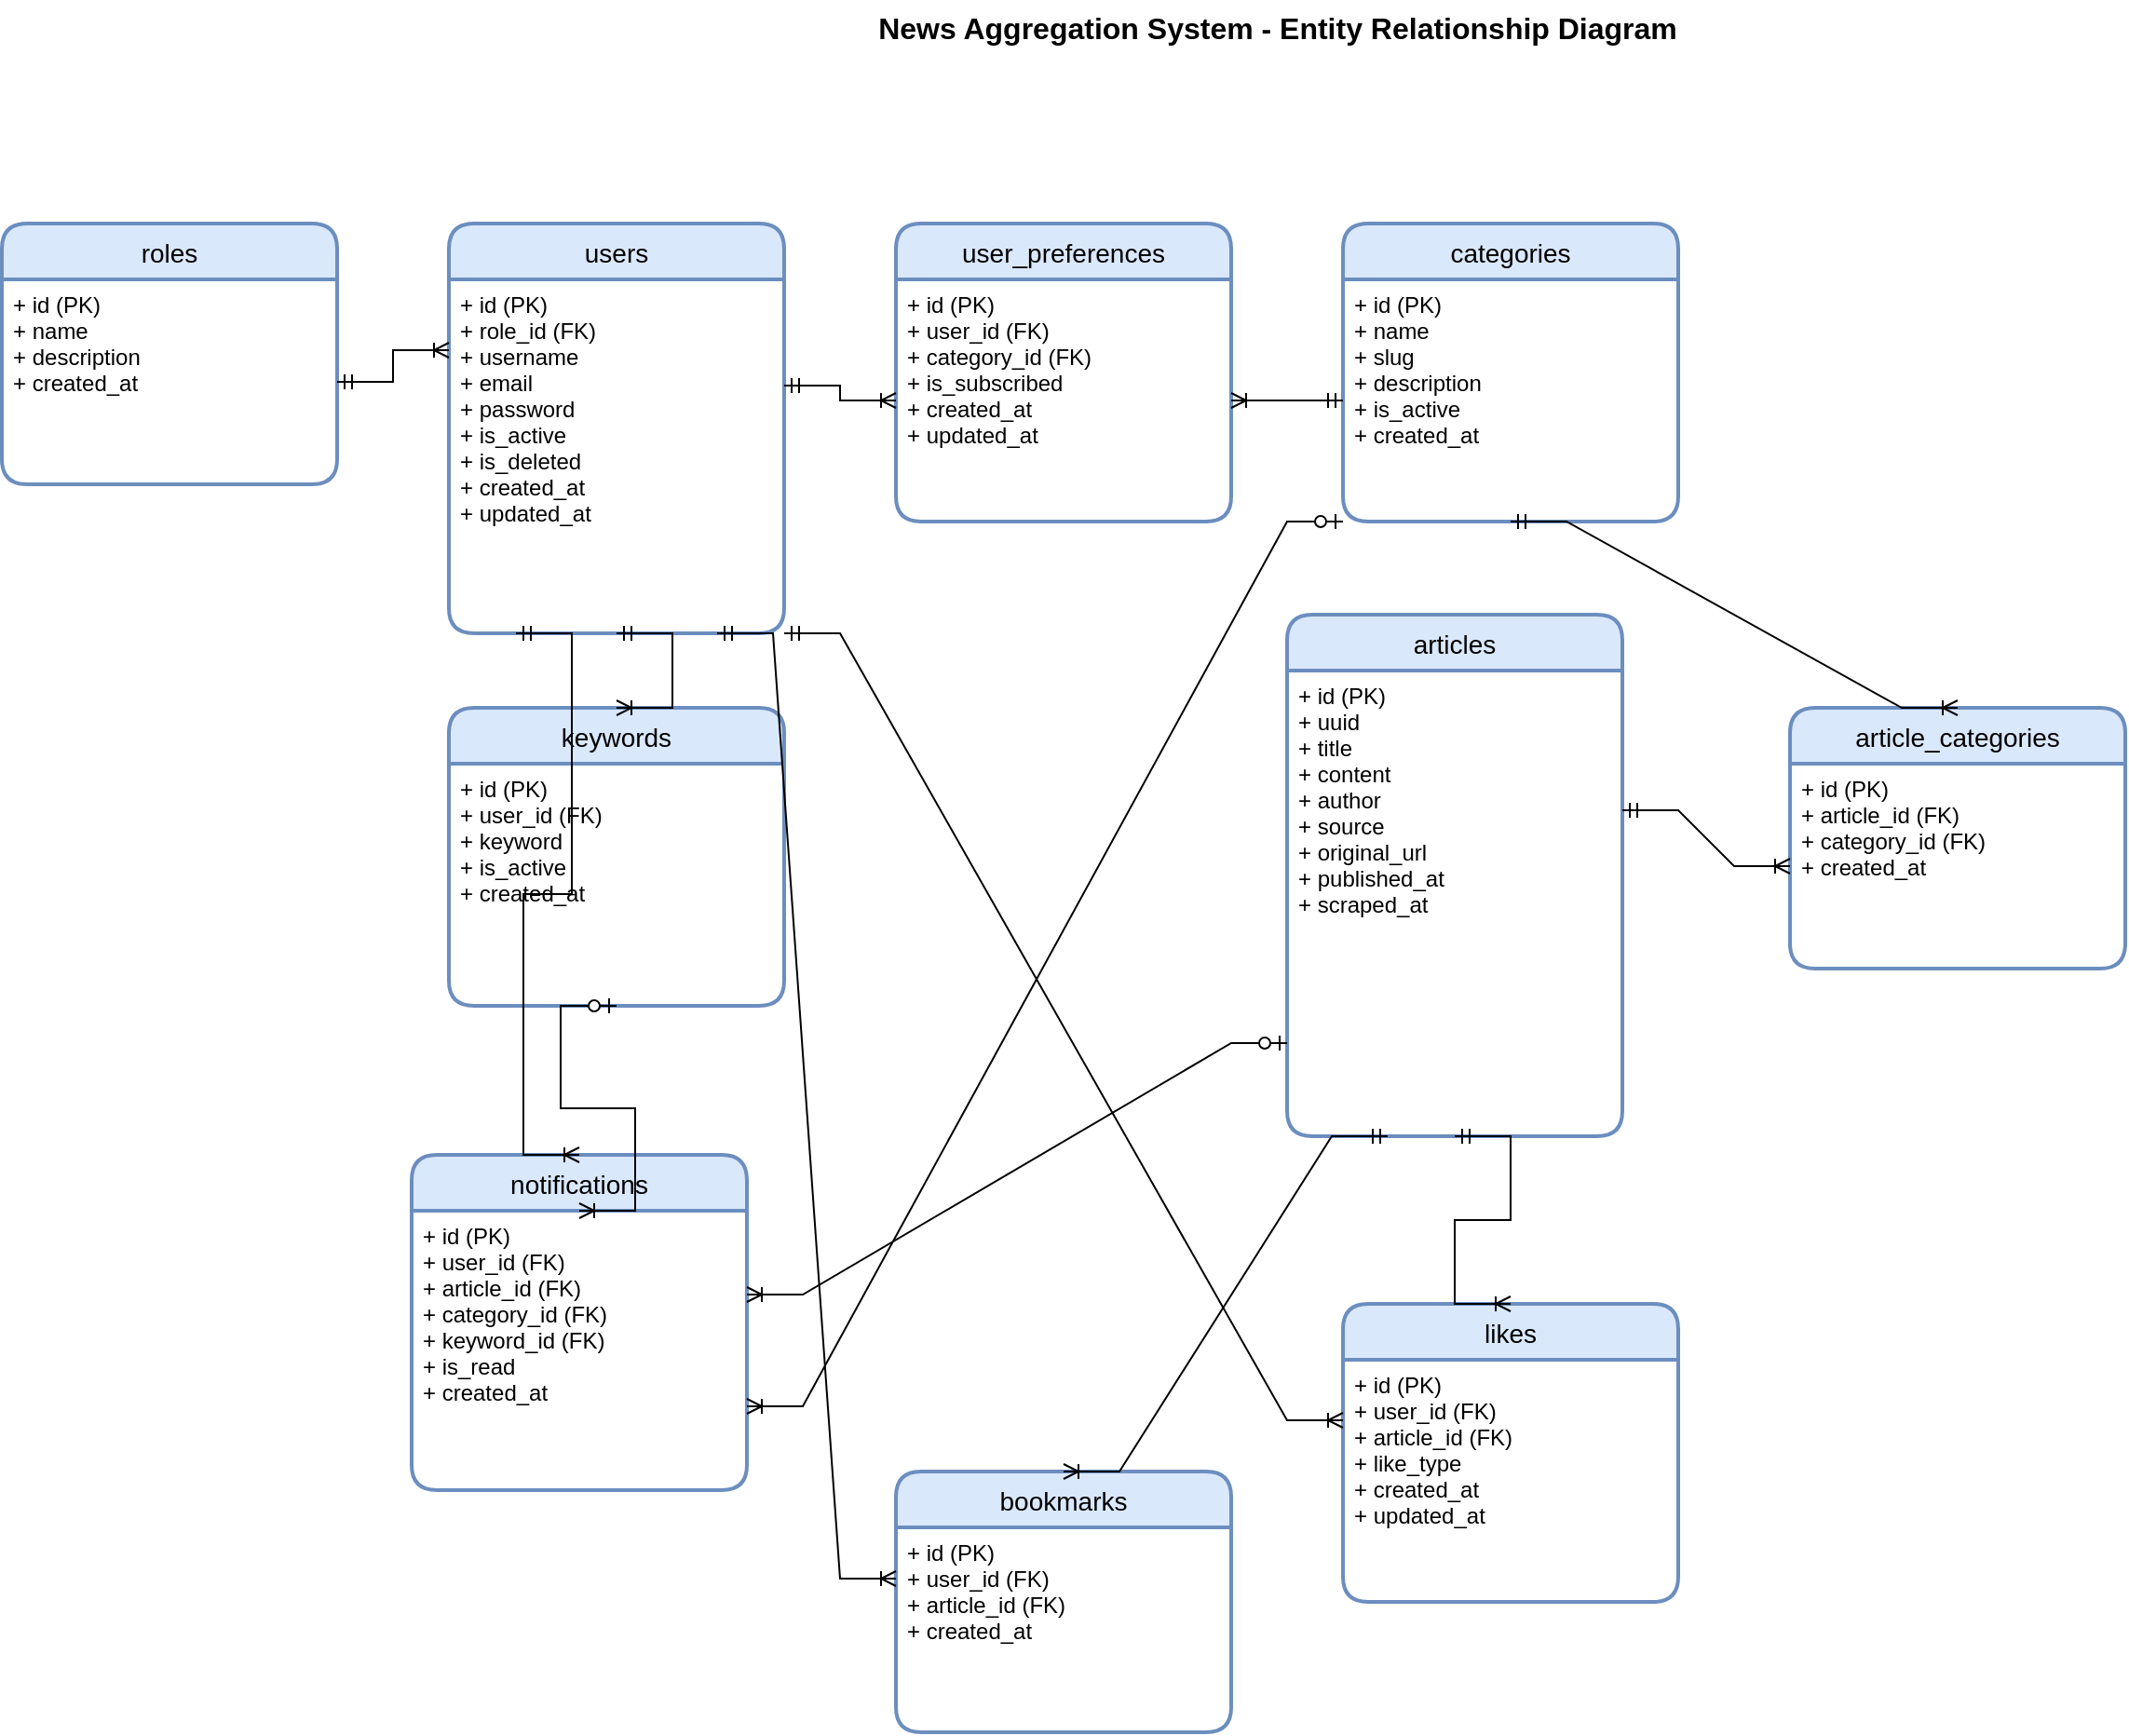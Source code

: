 <mxfile>
    <diagram id="R2lEEEUBdFMjLlhIrx00" name="News Aggregation ER Diagram">
        <mxGraphModel dx="1338" dy="759" grid="1" gridSize="10" guides="1" tooltips="1" connect="1" arrows="1" fold="1" page="1" pageScale="1" pageWidth="1400" pageHeight="1000" background="none" math="0" shadow="0">
            <root>
                <mxCell id="0"/>
                <mxCell id="1" parent="0"/>                <mxCell id="2" value="News Aggregation System - Entity Relationship Diagram" style="text;html=1;strokeColor=none;fillColor=none;align=center;verticalAlign=middle;whiteSpace=wrap;rounded=0;fontSize=16;fontStyle=1" parent="1" vertex="1">
                    <mxGeometry x="400" y="20" width="600" height="30" as="geometry"/>
                </mxCell>
                <mxCell id="roles" value="roles" style="swimlane;childLayout=stackLayout;horizontal=1;startSize=30;horizontalStack=0;rounded=1;fontSize=14;fontStyle=0;strokeWidth=2;resizeParent=0;resizeLast=1;shadow=0;dashed=0;align=center;fillColor=#dae8fc;strokeColor=#6c8ebf;" parent="1" vertex="1">
                    <mxGeometry x="15" y="140" width="180" height="140" as="geometry"/>
                </mxCell>
                <mxCell id="roles_attrs" value="+ id (PK)&#xa;+ name&#xa;+ description&#xa;+ created_at" style="align=left;strokeColor=none;fillColor=none;spacingLeft=4;fontSize=12;verticalAlign=top;resizable=0;rotatable=0;part=1;" parent="roles" vertex="1">
                    <mxGeometry y="30" width="180" height="110" as="geometry"/>
                </mxCell><mxCell id="11" value="users" style="swimlane;childLayout=stackLayout;horizontal=1;startSize=30;horizontalStack=0;rounded=1;fontSize=14;fontStyle=0;strokeWidth=2;resizeParent=0;resizeLast=1;shadow=0;dashed=0;align=center;fillColor=#dae8fc;strokeColor=#6c8ebf;" parent="1" vertex="1">
                    <mxGeometry x="255" y="140" width="180" height="220" as="geometry"/>
                </mxCell>
                <mxCell id="12" value="+ id (PK)&#xa;+ role_id (FK)&#xa;+ username&#xa;+ email&#xa;+ password&#xa;+ is_active&#xa;+ is_deleted&#xa;+ created_at&#xa;+ updated_at" style="align=left;strokeColor=none;fillColor=none;spacingLeft=4;fontSize=12;verticalAlign=top;resizable=0;rotatable=0;part=1;" parent="11" vertex="1">
                    <mxGeometry y="30" width="180" height="190" as="geometry"/>
                </mxCell>
                <mxCell id="21" value="user_preferences" style="swimlane;childLayout=stackLayout;horizontal=1;startSize=30;horizontalStack=0;rounded=1;fontSize=14;fontStyle=0;strokeWidth=2;resizeParent=0;resizeLast=1;shadow=0;dashed=0;align=center;fillColor=#dae8fc;strokeColor=#6c8ebf;" parent="1" vertex="1">
                    <mxGeometry x="495" y="140" width="180" height="160" as="geometry"/>
                </mxCell>
                <mxCell id="22" value="+ id (PK)&#xa;+ user_id (FK)&#xa;+ category_id (FK)&#xa;+ is_subscribed&#xa;+ created_at&#xa;+ updated_at" style="align=left;strokeColor=none;fillColor=none;spacingLeft=4;fontSize=12;verticalAlign=top;resizable=0;rotatable=0;part=1;" parent="21" vertex="1">
                    <mxGeometry y="30" width="180" height="130" as="geometry"/>
                </mxCell>
                <mxCell id="13" value="categories" style="swimlane;childLayout=stackLayout;horizontal=1;startSize=30;horizontalStack=0;rounded=1;fontSize=14;fontStyle=0;strokeWidth=2;resizeParent=0;resizeLast=1;shadow=0;dashed=0;align=center;fillColor=#dae8fc;strokeColor=#6c8ebf;" parent="1" vertex="1">
                    <mxGeometry x="735" y="140" width="180" height="160" as="geometry"/>
                </mxCell>
                <mxCell id="14" value="+ id (PK)&#xa;+ name&#xa;+ slug&#xa;+ description&#xa;+ is_active&#xa;+ created_at" style="align=left;strokeColor=none;fillColor=none;spacingLeft=4;fontSize=12;verticalAlign=top;resizable=0;rotatable=0;part=1;" parent="13" vertex="1">
                    <mxGeometry y="30" width="180" height="130" as="geometry"/>
                </mxCell>
                <mxCell id="27" value="keywords" style="swimlane;childLayout=stackLayout;horizontal=1;startSize=30;horizontalStack=0;rounded=1;fontSize=14;fontStyle=0;strokeWidth=2;resizeParent=0;resizeLast=1;shadow=0;dashed=0;align=center;fillColor=#dae8fc;strokeColor=#6c8ebf;" parent="1" vertex="1">
                    <mxGeometry x="255" y="400" width="180" height="160" as="geometry"/>
                </mxCell>
                <mxCell id="28" value="+ id (PK)&#xa;+ user_id (FK)&#xa;+ keyword&#xa;+ is_active&#xa;+ created_at" style="align=left;strokeColor=none;fillColor=none;spacingLeft=4;fontSize=12;verticalAlign=top;resizable=0;rotatable=0;part=1;" parent="27" vertex="1">
                    <mxGeometry y="30" width="180" height="130" as="geometry"/>
                </mxCell>
                <mxCell id="17" value="articles" style="swimlane;childLayout=stackLayout;horizontal=1;startSize=30;horizontalStack=0;rounded=1;fontSize=14;fontStyle=0;strokeWidth=2;resizeParent=0;resizeLast=1;shadow=0;dashed=0;align=center;fillColor=#dae8fc;strokeColor=#6c8ebf;" parent="1" vertex="1">
                    <mxGeometry x="705" y="350" width="180" height="280" as="geometry"/>
                </mxCell>                <mxCell id="18" value="+ id (PK)&#xa;+ uuid&#xa;+ title&#xa;+ content&#xa;+ author&#xa;+ source&#xa;+ original_url&#xa;+ published_at&#xa;+ scraped_at" style="align=left;strokeColor=none;fillColor=none;spacingLeft=4;fontSize=12;verticalAlign=top;resizable=0;rotatable=0;part=1;" parent="17" vertex="1">
                    <mxGeometry y="30" width="180" height="250" as="geometry"/>
                </mxCell>
                <mxCell id="19" value="article_categories" style="swimlane;childLayout=stackLayout;horizontal=1;startSize=30;horizontalStack=0;rounded=1;fontSize=14;fontStyle=0;strokeWidth=2;resizeParent=0;resizeLast=1;shadow=0;dashed=0;align=center;fillColor=#dae8fc;strokeColor=#6c8ebf;" parent="1" vertex="1">
                    <mxGeometry x="975" y="400" width="180" height="140" as="geometry"/>
                </mxCell>
                <mxCell id="20" value="+ id (PK)&#xa;+ article_id (FK)&#xa;+ category_id (FK)&#xa;+ created_at" style="align=left;strokeColor=none;fillColor=none;spacingLeft=4;fontSize=12;verticalAlign=top;resizable=0;rotatable=0;part=1;" parent="19" vertex="1">
                    <mxGeometry y="30" width="180" height="110" as="geometry"/>
                </mxCell>
                <mxCell id="29" value="notifications" style="swimlane;childLayout=stackLayout;horizontal=1;startSize=30;horizontalStack=0;rounded=1;fontSize=14;fontStyle=0;strokeWidth=2;resizeParent=0;resizeLast=1;shadow=0;dashed=0;align=center;fillColor=#dae8fc;strokeColor=#6c8ebf;" parent="1" vertex="1">
                    <mxGeometry x="235" y="640" width="180" height="180" as="geometry"/>
                </mxCell>
                <mxCell id="30" value="+ id (PK)&#xa;+ user_id (FK)&#xa;+ article_id (FK)&#xa;+ category_id (FK)&#xa;+ keyword_id (FK)&#xa;+ is_read&#xa;+ created_at" style="align=left;strokeColor=none;fillColor=none;spacingLeft=4;fontSize=12;verticalAlign=top;resizable=0;rotatable=0;part=1;" parent="29" vertex="1">
                    <mxGeometry y="30" width="180" height="150" as="geometry"/>
                </mxCell>
                <mxCell id="23" value="bookmarks" style="swimlane;childLayout=stackLayout;horizontal=1;startSize=30;horizontalStack=0;rounded=1;fontSize=14;fontStyle=0;strokeWidth=2;resizeParent=0;resizeLast=1;shadow=0;dashed=0;align=center;fillColor=#dae8fc;strokeColor=#6c8ebf;" parent="1" vertex="1">
                    <mxGeometry x="495" y="810" width="180" height="140" as="geometry"/>
                </mxCell>
                <mxCell id="24" value="+ id (PK)&#xa;+ user_id (FK)&#xa;+ article_id (FK)&#xa;+ created_at" style="align=left;strokeColor=none;fillColor=none;spacingLeft=4;fontSize=12;verticalAlign=top;resizable=0;rotatable=0;part=1;" parent="23" vertex="1">
                    <mxGeometry y="30" width="180" height="110" as="geometry"/>
                </mxCell>
                <mxCell id="25" value="likes" style="swimlane;childLayout=stackLayout;horizontal=1;startSize=30;horizontalStack=0;rounded=1;fontSize=14;fontStyle=0;strokeWidth=2;resizeParent=0;resizeLast=1;shadow=0;dashed=0;align=center;fillColor=#dae8fc;strokeColor=#6c8ebf;" parent="1" vertex="1">
                    <mxGeometry x="735" y="720" width="180" height="160" as="geometry"/>
                </mxCell>
                <mxCell id="26" value="+ id (PK)&#xa;+ user_id (FK)&#xa;+ article_id (FK)&#xa;+ like_type&#xa;+ created_at&#xa;+ updated_at" style="align=left;strokeColor=none;fillColor=none;spacingLeft=4;fontSize=12;verticalAlign=top;resizable=0;rotatable=0;part=1;" parent="25" vertex="1">
                    <mxGeometry y="30" width="180" height="130" as="geometry"/>
                </mxCell>                <mxCell id="31" value="" style="edgeStyle=entityRelationEdgeStyle;fontSize=12;html=1;endArrow=ERoneToMany;startArrow=ERmandOne;rounded=0;entryX=0;entryY=0.5;entryDx=0;entryDy=0;exitX=1;exitY=0.3;exitDx=0;exitDy=0;" parent="1" source="12" target="22" edge="1">
                    <mxGeometry width="100" height="100" relative="1" as="geometry">
                        <mxPoint x="445" y="220" as="sourcePoint"/>
                        <mxPoint x="485" y="220" as="targetPoint"/>
                    </mxGeometry>
                </mxCell>
                <mxCell id="roles_users" value="" style="edgeStyle=entityRelationEdgeStyle;fontSize=12;html=1;endArrow=ERoneToMany;startArrow=ERmandOne;rounded=0;exitX=1;exitY=0.5;exitDx=0;exitDy=0;entryX=0;entryY=0.2;entryDx=0;entryDy=0;" parent="1" source="roles_attrs" target="12" edge="1">
                    <mxGeometry width="100" height="100" relative="1" as="geometry">
                        <mxPoint x="205" y="200" as="sourcePoint"/>
                        <mxPoint x="245" y="190" as="targetPoint"/>
                    </mxGeometry>
                </mxCell>
                <mxCell id="32" value="" style="edgeStyle=entityRelationEdgeStyle;fontSize=12;html=1;endArrow=ERoneToMany;startArrow=ERmandOne;rounded=0;entryX=1;entryY=0.5;entryDx=0;entryDy=0;exitX=0;exitY=0.5;exitDx=0;exitDy=0;" parent="1" source="14" target="22" edge="1">
                    <mxGeometry width="100" height="100" relative="1" as="geometry">
                        <mxPoint x="725" y="220" as="sourcePoint"/>
                        <mxPoint x="685" y="220" as="targetPoint"/>
                    </mxGeometry>
                </mxCell>
                <mxCell id="40" value="" style="edgeStyle=entityRelationEdgeStyle;fontSize=12;html=1;endArrow=ERoneToMany;startArrow=ERmandOne;rounded=0;exitX=0.5;exitY=1;exitDx=0;exitDy=0;entryX=0.5;entryY=0;entryDx=0;entryDy=0;" parent="1" source="12" target="27" edge="1">
                    <mxGeometry width="100" height="100" relative="1" as="geometry">
                        <mxPoint x="345" y="370" as="sourcePoint"/>
                        <mxPoint x="345" y="390" as="targetPoint"/>
                    </mxGeometry>
                </mxCell>
                <mxCell id="34" value="" style="edgeStyle=entityRelationEdgeStyle;fontSize=12;html=1;endArrow=ERoneToMany;startArrow=ERmandOne;rounded=0;exitX=1;exitY=0.3;exitDx=0;exitDy=0;entryX=0;entryY=0.5;entryDx=0;entryDy=0;" parent="1" source="18" target="20" edge="1">
                    <mxGeometry width="100" height="100" relative="1" as="geometry">
                        <mxPoint x="925" y="470" as="sourcePoint"/>
                        <mxPoint x="965" y="470" as="targetPoint"/>
                    </mxGeometry>
                </mxCell>
                <mxCell id="35" value="" style="edgeStyle=entityRelationEdgeStyle;fontSize=12;html=1;endArrow=ERoneToMany;startArrow=ERmandOne;rounded=0;exitX=0.5;exitY=1;exitDx=0;exitDy=0;entryX=0.5;entryY=0;entryDx=0;entryDy=0;" parent="1" source="14" target="19" edge="1">
                    <mxGeometry width="100" height="100" relative="1" as="geometry">
                        <mxPoint x="825" y="310" as="sourcePoint"/>
                        <mxPoint x="1065" y="390" as="targetPoint"/>
                    </mxGeometry>
                </mxCell>
                <mxCell id="41" value="" style="edgeStyle=entityRelationEdgeStyle;fontSize=12;html=1;endArrow=ERoneToMany;startArrow=ERmandOne;rounded=0;exitX=0.2;exitY=1;exitDx=0;exitDy=0;entryX=0.5;entryY=0;entryDx=0;entryDy=0;" parent="1" source="12" target="29" edge="1">
                    <mxGeometry width="100" height="100" relative="1" as="geometry">
                        <mxPoint x="295" y="370" as="sourcePoint"/>
                        <mxPoint x="345" y="590" as="targetPoint"/>
                        <Array as="points">
                            <mxPoint x="245" y="410"/>
                            <mxPoint x="245" y="430"/>
                            <mxPoint x="195" y="490"/>
                            <mxPoint x="235" y="480"/>
                            <mxPoint x="245" y="560"/>
                            <mxPoint x="235" y="560"/>
                        </Array>
                    </mxGeometry>
                </mxCell>
                <mxCell id="44" value="" style="edgeStyle=entityRelationEdgeStyle;fontSize=12;html=1;endArrow=ERoneToMany;startArrow=ERzeroToOne;rounded=0;exitX=0.5;exitY=1;exitDx=0;exitDy=0;entryX=0.5;entryY=0;entryDx=0;entryDy=0;" parent="1" source="28" target="30" edge="1">
                    <mxGeometry width="100" height="100" relative="1" as="geometry">
                        <mxPoint x="345" y="570" as="sourcePoint"/>
                        <mxPoint x="345" y="590" as="targetPoint"/>
                    </mxGeometry>
                </mxCell>
                <mxCell id="36" value="" style="edgeStyle=entityRelationEdgeStyle;fontSize=12;html=1;endArrow=ERoneToMany;startArrow=ERmandOne;rounded=0;exitX=0.8;exitY=1;exitDx=0;exitDy=0;entryX=0;entryY=0.25;entryDx=0;entryDy=0;" parent="1" source="12" target="24" edge="1">
                    <mxGeometry width="100" height="100" relative="1" as="geometry">
                        <mxPoint x="395" y="370" as="sourcePoint"/>
                        <mxPoint x="485" y="640" as="targetPoint"/>
                    </mxGeometry>
                </mxCell>
                <mxCell id="37" value="" style="edgeStyle=entityRelationEdgeStyle;fontSize=12;html=1;endArrow=ERoneToMany;startArrow=ERmandOne;rounded=0;exitX=0.3;exitY=1;exitDx=0;exitDy=0;entryX=0.5;entryY=0;entryDx=0;entryDy=0;" parent="1" source="18" target="23" edge="1">
                    <mxGeometry width="100" height="100" relative="1" as="geometry">
                        <mxPoint x="789" y="690" as="sourcePoint"/>
                        <mxPoint x="585" y="610" as="targetPoint"/>
                    </mxGeometry>
                </mxCell>
                <mxCell id="38" value="" style="edgeStyle=entityRelationEdgeStyle;fontSize=12;html=1;endArrow=ERoneToMany;startArrow=ERmandOne;rounded=0;exitX=1;exitY=1;exitDx=0;exitDy=0;entryX=0;entryY=0.25;entryDx=0;entryDy=0;" parent="1" source="12" target="26" edge="1">
                    <mxGeometry width="100" height="100" relative="1" as="geometry">
                        <mxPoint x="445" y="370" as="sourcePoint"/>
                        <mxPoint x="725" y="750" as="targetPoint"/>
                    </mxGeometry>
                </mxCell>
                <mxCell id="39" value="" style="edgeStyle=entityRelationEdgeStyle;fontSize=12;html=1;endArrow=ERoneToMany;startArrow=ERmandOne;rounded=0;exitX=0.5;exitY=1;exitDx=0;exitDy=0;entryX=0.5;entryY=0;entryDx=0;entryDy=0;" parent="1" source="18" target="25" edge="1">
                    <mxGeometry width="100" height="100" relative="1" as="geometry">
                        <mxPoint x="825" y="690" as="sourcePoint"/>
                        <mxPoint x="825" y="710" as="targetPoint"/>
                    </mxGeometry>
                </mxCell>
                <mxCell id="42" value="" style="edgeStyle=entityRelationEdgeStyle;fontSize=12;html=1;endArrow=ERoneToMany;startArrow=ERzeroToOne;rounded=0;exitX=0;exitY=0.8;exitDx=0;exitDy=0;entryX=1;entryY=0.3;entryDx=0;entryDy=0;" parent="1" source="18" target="30" edge="1">
                    <mxGeometry width="100" height="100" relative="1" as="geometry">
                        <mxPoint x="725" y="640" as="sourcePoint"/>
                        <mxPoint x="445" y="680" as="targetPoint"/>
                    </mxGeometry>
                </mxCell>
                <mxCell id="43" value="" style="edgeStyle=entityRelationEdgeStyle;fontSize=12;html=1;endArrow=ERoneToMany;startArrow=ERzeroToOne;rounded=0;exitX=0;exitY=1;exitDx=0;exitDy=0;entryX=1;entryY=0.7;entryDx=0;entryDy=0;" parent="1" source="14" target="30" edge="1">
                    <mxGeometry width="100" height="100" relative="1" as="geometry">
                        <mxPoint x="725" y="310" as="sourcePoint"/>
                        <mxPoint x="445" y="740" as="targetPoint"/>
                    </mxGeometry>
                </mxCell>
            </root>
        </mxGraphModel>
    </diagram>
</mxfile>